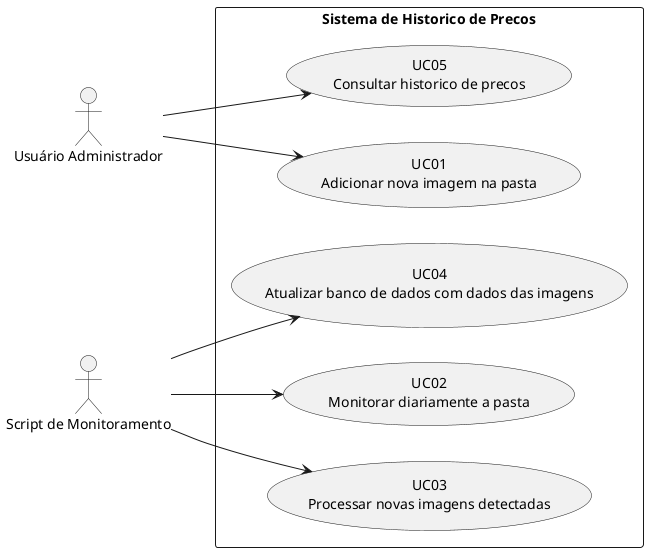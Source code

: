 @startuml casos_de_uso
left to right direction
skinparam packageStyle rectangle

actor "Usuário Administrador" as Admin
actor "Script de Monitoramento" as Monitor

package "Sistema de Historico de Precos" {
  usecase "UC01\nAdicionar nova imagem na pasta" as UC01
  usecase "UC02\nMonitorar diariamente a pasta" as UC02
  usecase "UC03\nProcessar novas imagens detectadas" as UC03
  usecase "UC04\nAtualizar banco de dados com dados das imagens" as UC04
  usecase "UC05\nConsultar historico de precos" as UC05
}

Admin --> UC01
Monitor --> UC02
Monitor --> UC03
Monitor --> UC04
Admin --> UC05
@enduml